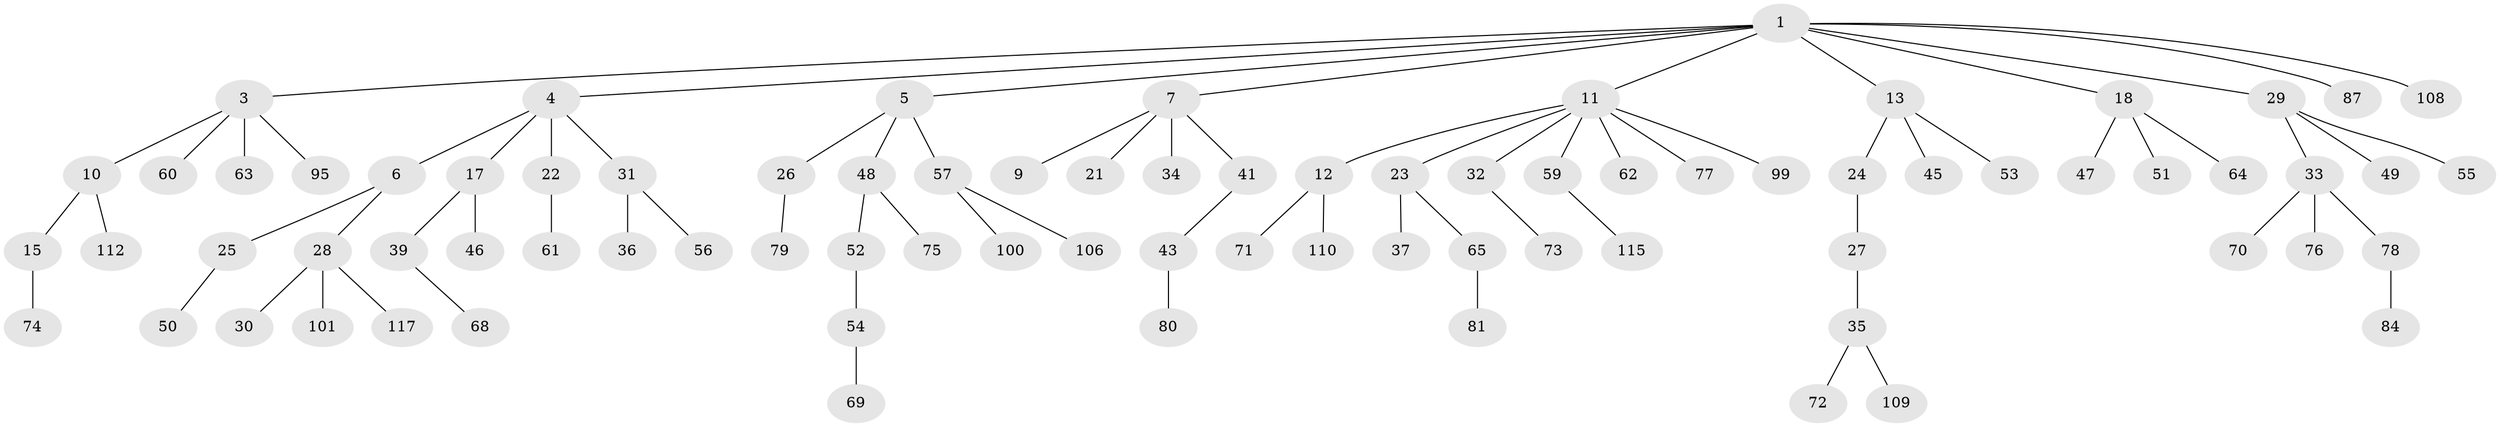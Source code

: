 // original degree distribution, {6: 0.042735042735042736, 5: 0.02564102564102564, 3: 0.1111111111111111, 4: 0.06837606837606838, 1: 0.5128205128205128, 2: 0.23931623931623933}
// Generated by graph-tools (version 1.1) at 2025/19/03/04/25 18:19:09]
// undirected, 81 vertices, 80 edges
graph export_dot {
graph [start="1"]
  node [color=gray90,style=filled];
  1 [super="+2"];
  3;
  4;
  5 [super="+8"];
  6 [super="+102"];
  7;
  9 [super="+16+96"];
  10;
  11 [super="+14+58"];
  12;
  13 [super="+20"];
  15 [super="+103"];
  17 [super="+19"];
  18 [super="+38"];
  21;
  22;
  23;
  24;
  25;
  26;
  27;
  28;
  29;
  30 [super="+88"];
  31 [super="+90"];
  32;
  33 [super="+44+67"];
  34 [super="+85"];
  35 [super="+40+91"];
  36;
  37 [super="+82"];
  39;
  41;
  43;
  45;
  46;
  47 [super="+111"];
  48 [super="+83"];
  49;
  50;
  51;
  52;
  53;
  54;
  55;
  56;
  57;
  59;
  60 [super="+93+114"];
  61;
  62;
  63;
  64;
  65 [super="+66"];
  68;
  69;
  70;
  71;
  72;
  73;
  74;
  75;
  76;
  77 [super="+104"];
  78;
  79;
  80 [super="+94+86"];
  81;
  84;
  87;
  95;
  99;
  100;
  101;
  106;
  108 [super="+113"];
  109;
  110;
  112;
  115;
  117;
  1 -- 4;
  1 -- 5;
  1 -- 7;
  1 -- 29;
  1 -- 108;
  1 -- 18;
  1 -- 3;
  1 -- 87;
  1 -- 11;
  1 -- 13;
  3 -- 10;
  3 -- 60;
  3 -- 63;
  3 -- 95;
  4 -- 6;
  4 -- 17;
  4 -- 22;
  4 -- 31;
  5 -- 26;
  5 -- 48;
  5 -- 57;
  6 -- 25;
  6 -- 28;
  7 -- 9;
  7 -- 21;
  7 -- 34;
  7 -- 41;
  10 -- 15;
  10 -- 112;
  11 -- 12;
  11 -- 62;
  11 -- 99;
  11 -- 32;
  11 -- 23;
  11 -- 59;
  11 -- 77;
  12 -- 71;
  12 -- 110;
  13 -- 24;
  13 -- 53;
  13 -- 45;
  15 -- 74;
  17 -- 46;
  17 -- 39;
  18 -- 47;
  18 -- 64;
  18 -- 51;
  22 -- 61;
  23 -- 37;
  23 -- 65;
  24 -- 27;
  25 -- 50;
  26 -- 79;
  27 -- 35;
  28 -- 30;
  28 -- 101;
  28 -- 117;
  29 -- 33;
  29 -- 49;
  29 -- 55;
  31 -- 36;
  31 -- 56;
  32 -- 73;
  33 -- 70;
  33 -- 76;
  33 -- 78;
  35 -- 72;
  35 -- 109;
  39 -- 68;
  41 -- 43;
  43 -- 80;
  48 -- 52;
  48 -- 75;
  52 -- 54;
  54 -- 69;
  57 -- 100;
  57 -- 106;
  59 -- 115;
  65 -- 81;
  78 -- 84;
}
